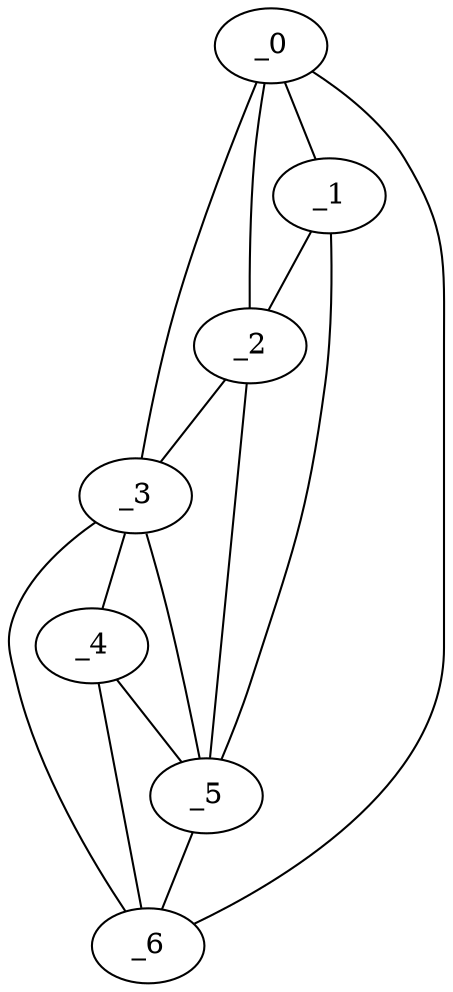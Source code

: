 graph "obj25__315.gxl" {
	_0	 [x=4,
		y=24];
	_1	 [x=5,
		y=34];
	_0 -- _1	 [valence=1];
	_2	 [x=14,
		y=32];
	_0 -- _2	 [valence=2];
	_3	 [x=116,
		y=31];
	_0 -- _3	 [valence=2];
	_6	 [x=126,
		y=24];
	_0 -- _6	 [valence=1];
	_1 -- _2	 [valence=2];
	_5	 [x=124,
		y=88];
	_1 -- _5	 [valence=1];
	_2 -- _3	 [valence=2];
	_2 -- _5	 [valence=2];
	_4	 [x=124,
		y=33];
	_3 -- _4	 [valence=2];
	_3 -- _5	 [valence=1];
	_3 -- _6	 [valence=2];
	_4 -- _5	 [valence=1];
	_4 -- _6	 [valence=2];
	_5 -- _6	 [valence=1];
}
